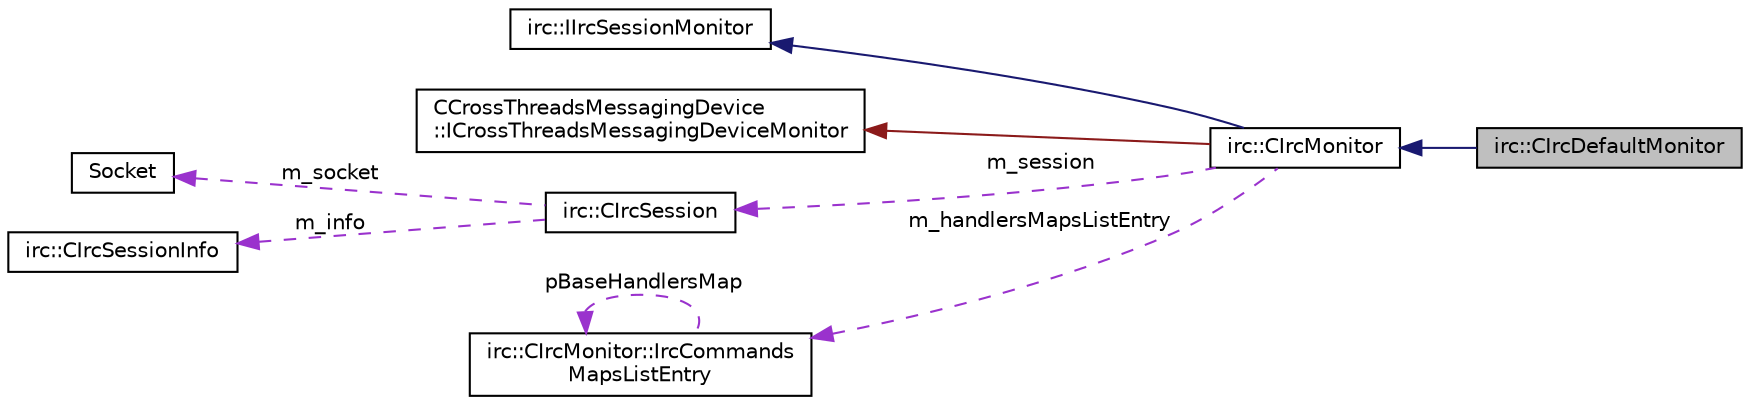digraph "irc::CIrcDefaultMonitor"
{
 // LATEX_PDF_SIZE
  edge [fontname="Helvetica",fontsize="10",labelfontname="Helvetica",labelfontsize="10"];
  node [fontname="Helvetica",fontsize="10",shape=record];
  rankdir="LR";
  Node1 [label="irc::CIrcDefaultMonitor",height=0.2,width=0.4,color="black", fillcolor="grey75", style="filled", fontcolor="black",tooltip=" "];
  Node2 -> Node1 [dir="back",color="midnightblue",fontsize="10",style="solid",fontname="Helvetica"];
  Node2 [label="irc::CIrcMonitor",height=0.2,width=0.4,color="black", fillcolor="white", style="filled",URL="$classirc_1_1CIrcMonitor.html",tooltip=" "];
  Node3 -> Node2 [dir="back",color="midnightblue",fontsize="10",style="solid",fontname="Helvetica"];
  Node3 [label="irc::IIrcSessionMonitor",height=0.2,width=0.4,color="black", fillcolor="white", style="filled",URL="$structirc_1_1IIrcSessionMonitor.html",tooltip=" "];
  Node4 -> Node2 [dir="back",color="firebrick4",fontsize="10",style="solid",fontname="Helvetica"];
  Node4 [label="CCrossThreadsMessagingDevice\l::ICrossThreadsMessagingDeviceMonitor",height=0.2,width=0.4,color="black", fillcolor="white", style="filled",URL="$structCCrossThreadsMessagingDevice_1_1ICrossThreadsMessagingDeviceMonitor.html",tooltip=" "];
  Node5 -> Node2 [dir="back",color="darkorchid3",fontsize="10",style="dashed",label=" m_session" ,fontname="Helvetica"];
  Node5 [label="irc::CIrcSession",height=0.2,width=0.4,color="black", fillcolor="white", style="filled",URL="$classirc_1_1CIrcSession.html",tooltip=" "];
  Node6 -> Node5 [dir="back",color="darkorchid3",fontsize="10",style="dashed",label=" m_socket" ,fontname="Helvetica"];
  Node6 [label="Socket",height=0.2,width=0.4,color="black", fillcolor="white", style="filled",URL="$classSocket.html",tooltip=" "];
  Node7 -> Node5 [dir="back",color="darkorchid3",fontsize="10",style="dashed",label=" m_info" ,fontname="Helvetica"];
  Node7 [label="irc::CIrcSessionInfo",height=0.2,width=0.4,color="black", fillcolor="white", style="filled",URL="$structirc_1_1CIrcSessionInfo.html",tooltip=" "];
  Node8 -> Node2 [dir="back",color="darkorchid3",fontsize="10",style="dashed",label=" m_handlersMapsListEntry" ,fontname="Helvetica"];
  Node8 [label="irc::CIrcMonitor::IrcCommands\lMapsListEntry",height=0.2,width=0.4,color="black", fillcolor="white", style="filled",URL="$structirc_1_1CIrcMonitor_1_1IrcCommandsMapsListEntry.html",tooltip=" "];
  Node8 -> Node8 [dir="back",color="darkorchid3",fontsize="10",style="dashed",label=" pBaseHandlersMap" ,fontname="Helvetica"];
}
